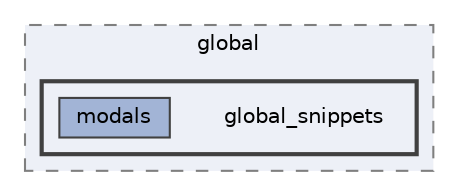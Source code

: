 digraph "resources/views/backend/site_super_admin/global/global_snippets"
{
 // LATEX_PDF_SIZE
  bgcolor="transparent";
  edge [fontname=Helvetica,fontsize=10,labelfontname=Helvetica,labelfontsize=10];
  node [fontname=Helvetica,fontsize=10,shape=box,height=0.2,width=0.4];
  compound=true
  subgraph clusterdir_6cad7f93d61968dea630f43345e5514e {
    graph [ bgcolor="#edf0f7", pencolor="grey50", label="global", fontname=Helvetica,fontsize=10 style="filled,dashed", URL="dir_6cad7f93d61968dea630f43345e5514e.html",tooltip=""]
  subgraph clusterdir_c259c46bebd94042c4d9c361d23f826a {
    graph [ bgcolor="#edf0f7", pencolor="grey25", label="", fontname=Helvetica,fontsize=10 style="filled,bold", URL="dir_c259c46bebd94042c4d9c361d23f826a.html",tooltip=""]
    dir_c259c46bebd94042c4d9c361d23f826a [shape=plaintext, label="global_snippets"];
  dir_5b3f17a2876efaf3f22aef501719357c [label="modals", fillcolor="#a2b4d6", color="grey25", style="filled", URL="dir_5b3f17a2876efaf3f22aef501719357c.html",tooltip=""];
  }
  }
}
